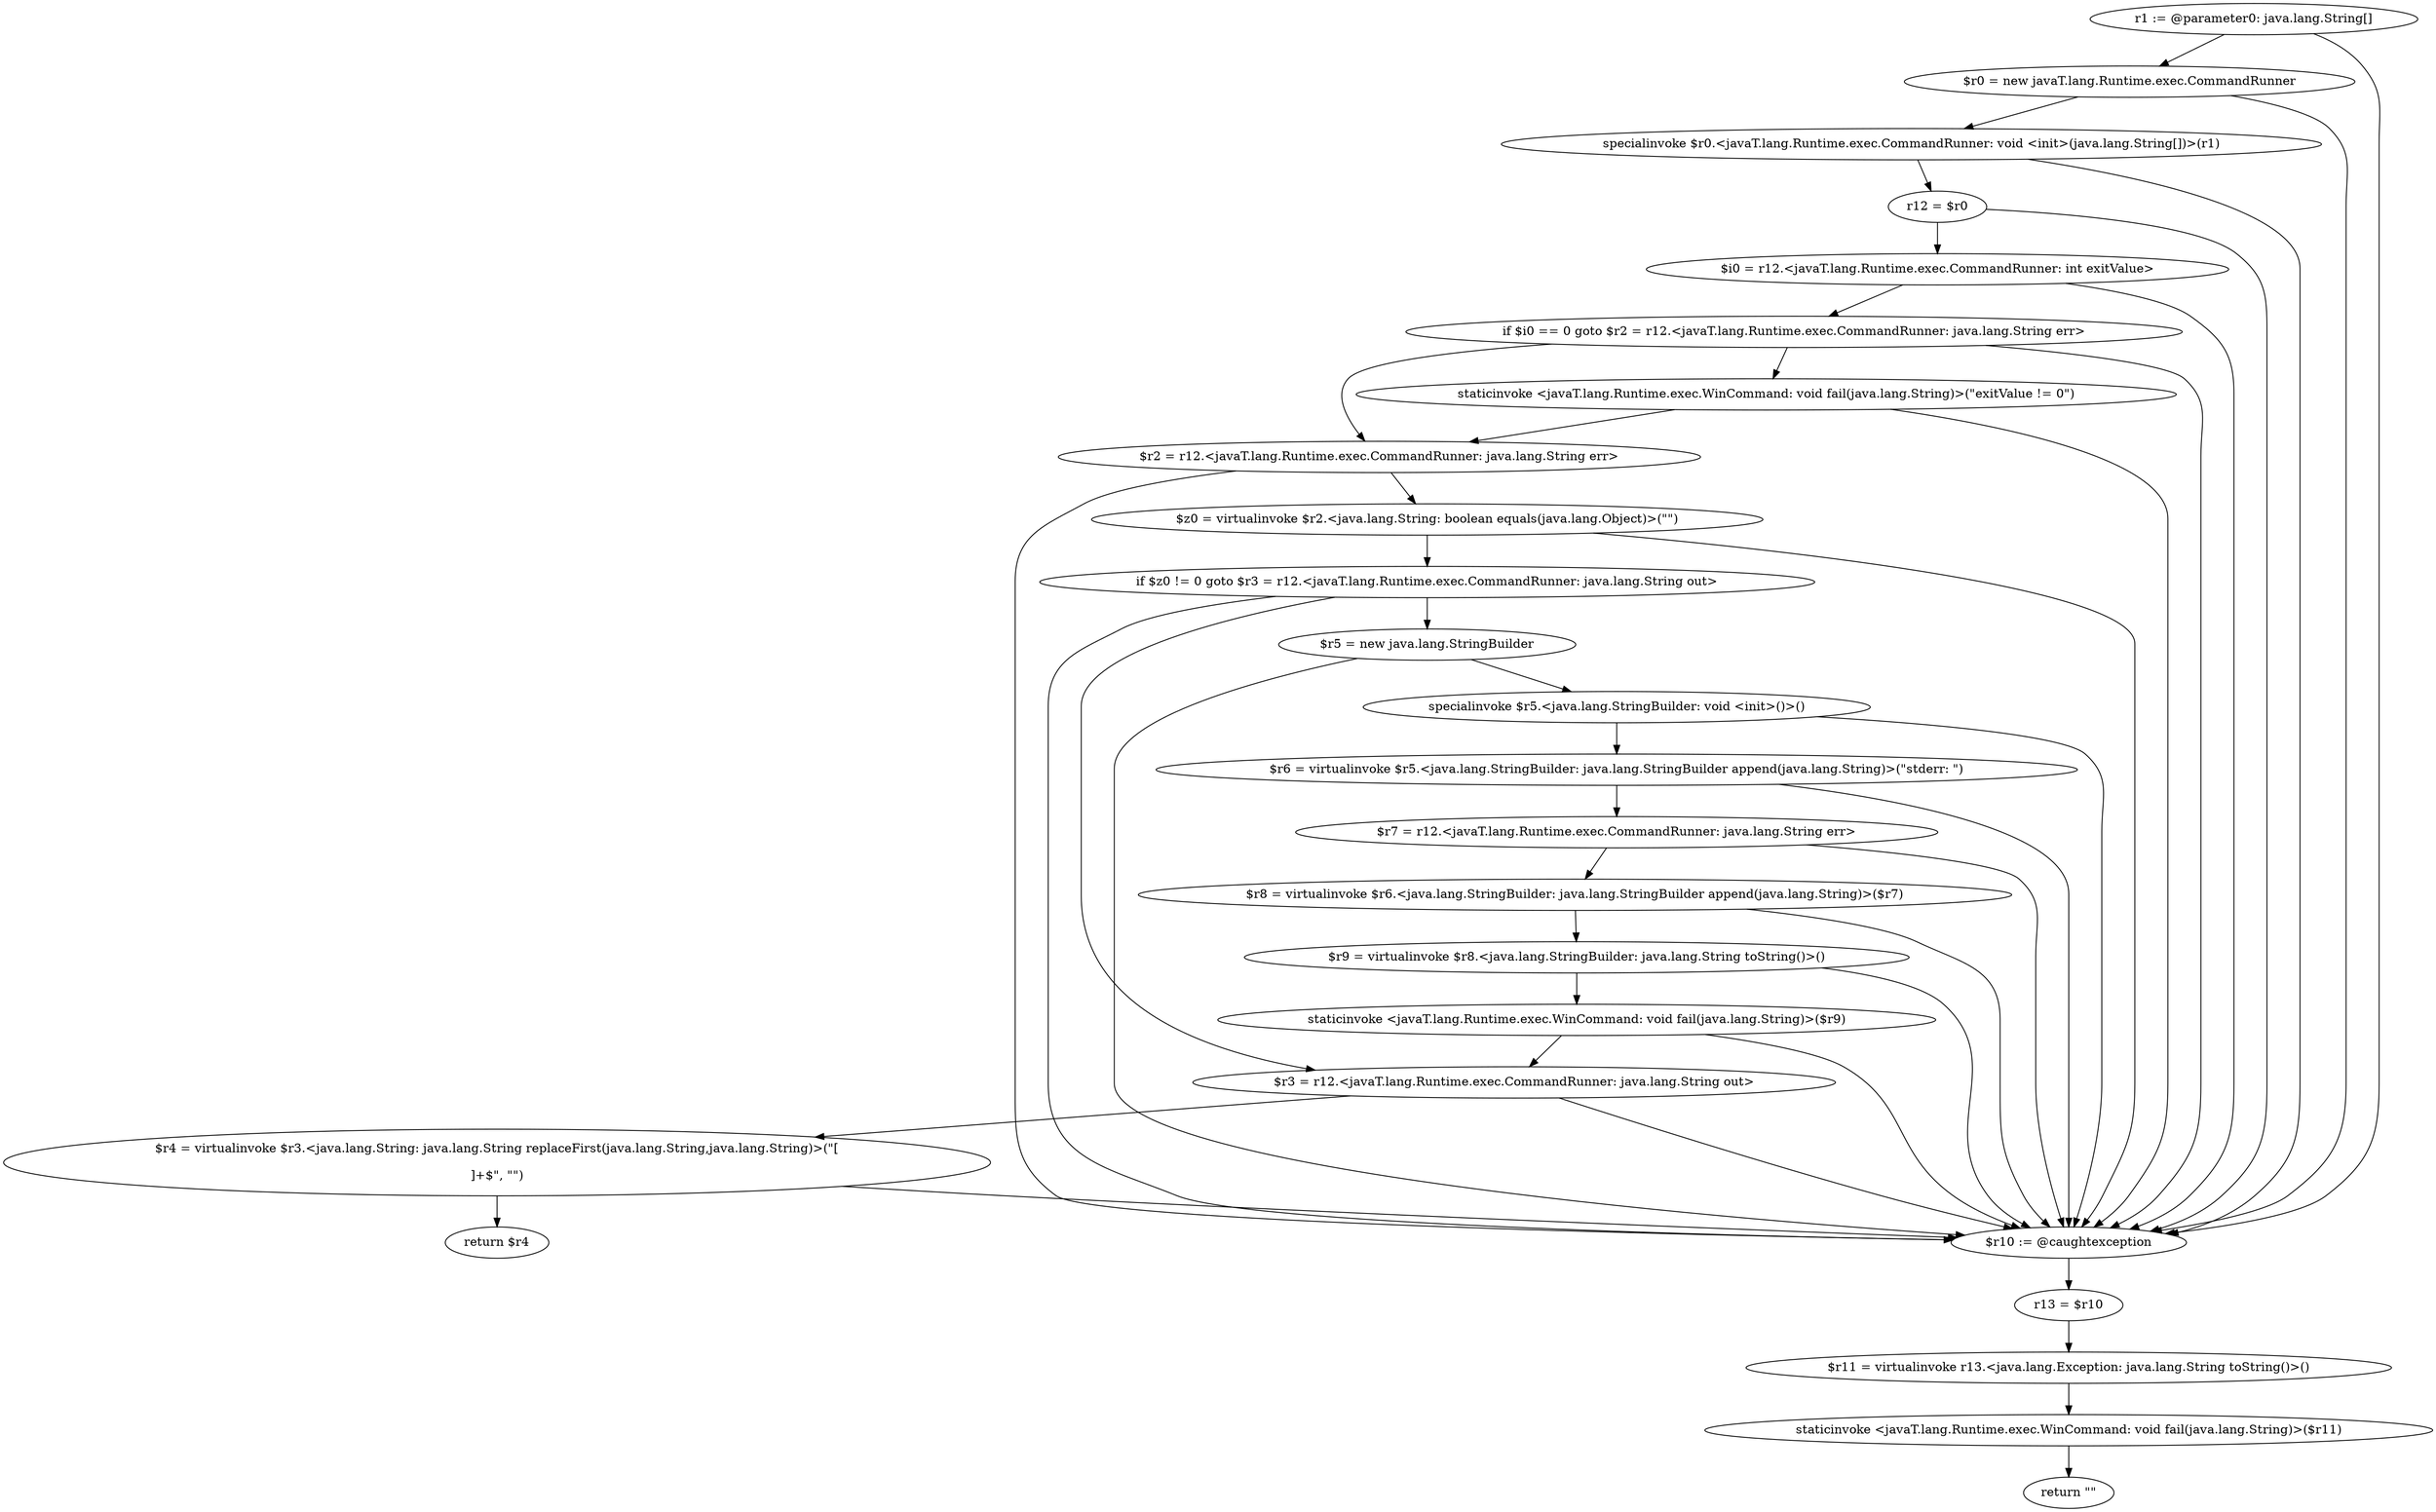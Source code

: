 digraph "unitGraph" {
    "r1 := @parameter0: java.lang.String[]"
    "$r0 = new javaT.lang.Runtime.exec.CommandRunner"
    "specialinvoke $r0.<javaT.lang.Runtime.exec.CommandRunner: void <init>(java.lang.String[])>(r1)"
    "r12 = $r0"
    "$i0 = r12.<javaT.lang.Runtime.exec.CommandRunner: int exitValue>"
    "if $i0 == 0 goto $r2 = r12.<javaT.lang.Runtime.exec.CommandRunner: java.lang.String err>"
    "staticinvoke <javaT.lang.Runtime.exec.WinCommand: void fail(java.lang.String)>(\"exitValue != 0\")"
    "$r2 = r12.<javaT.lang.Runtime.exec.CommandRunner: java.lang.String err>"
    "$z0 = virtualinvoke $r2.<java.lang.String: boolean equals(java.lang.Object)>(\"\")"
    "if $z0 != 0 goto $r3 = r12.<javaT.lang.Runtime.exec.CommandRunner: java.lang.String out>"
    "$r5 = new java.lang.StringBuilder"
    "specialinvoke $r5.<java.lang.StringBuilder: void <init>()>()"
    "$r6 = virtualinvoke $r5.<java.lang.StringBuilder: java.lang.StringBuilder append(java.lang.String)>(\"stderr: \")"
    "$r7 = r12.<javaT.lang.Runtime.exec.CommandRunner: java.lang.String err>"
    "$r8 = virtualinvoke $r6.<java.lang.StringBuilder: java.lang.StringBuilder append(java.lang.String)>($r7)"
    "$r9 = virtualinvoke $r8.<java.lang.StringBuilder: java.lang.String toString()>()"
    "staticinvoke <javaT.lang.Runtime.exec.WinCommand: void fail(java.lang.String)>($r9)"
    "$r3 = r12.<javaT.lang.Runtime.exec.CommandRunner: java.lang.String out>"
    "$r4 = virtualinvoke $r3.<java.lang.String: java.lang.String replaceFirst(java.lang.String,java.lang.String)>(\"[\r\n]+$\", \"\")"
    "return $r4"
    "$r10 := @caughtexception"
    "r13 = $r10"
    "$r11 = virtualinvoke r13.<java.lang.Exception: java.lang.String toString()>()"
    "staticinvoke <javaT.lang.Runtime.exec.WinCommand: void fail(java.lang.String)>($r11)"
    "return \"\""
    "r1 := @parameter0: java.lang.String[]"->"$r0 = new javaT.lang.Runtime.exec.CommandRunner";
    "r1 := @parameter0: java.lang.String[]"->"$r10 := @caughtexception";
    "$r0 = new javaT.lang.Runtime.exec.CommandRunner"->"specialinvoke $r0.<javaT.lang.Runtime.exec.CommandRunner: void <init>(java.lang.String[])>(r1)";
    "$r0 = new javaT.lang.Runtime.exec.CommandRunner"->"$r10 := @caughtexception";
    "specialinvoke $r0.<javaT.lang.Runtime.exec.CommandRunner: void <init>(java.lang.String[])>(r1)"->"r12 = $r0";
    "specialinvoke $r0.<javaT.lang.Runtime.exec.CommandRunner: void <init>(java.lang.String[])>(r1)"->"$r10 := @caughtexception";
    "r12 = $r0"->"$i0 = r12.<javaT.lang.Runtime.exec.CommandRunner: int exitValue>";
    "r12 = $r0"->"$r10 := @caughtexception";
    "$i0 = r12.<javaT.lang.Runtime.exec.CommandRunner: int exitValue>"->"if $i0 == 0 goto $r2 = r12.<javaT.lang.Runtime.exec.CommandRunner: java.lang.String err>";
    "$i0 = r12.<javaT.lang.Runtime.exec.CommandRunner: int exitValue>"->"$r10 := @caughtexception";
    "if $i0 == 0 goto $r2 = r12.<javaT.lang.Runtime.exec.CommandRunner: java.lang.String err>"->"staticinvoke <javaT.lang.Runtime.exec.WinCommand: void fail(java.lang.String)>(\"exitValue != 0\")";
    "if $i0 == 0 goto $r2 = r12.<javaT.lang.Runtime.exec.CommandRunner: java.lang.String err>"->"$r2 = r12.<javaT.lang.Runtime.exec.CommandRunner: java.lang.String err>";
    "if $i0 == 0 goto $r2 = r12.<javaT.lang.Runtime.exec.CommandRunner: java.lang.String err>"->"$r10 := @caughtexception";
    "staticinvoke <javaT.lang.Runtime.exec.WinCommand: void fail(java.lang.String)>(\"exitValue != 0\")"->"$r2 = r12.<javaT.lang.Runtime.exec.CommandRunner: java.lang.String err>";
    "staticinvoke <javaT.lang.Runtime.exec.WinCommand: void fail(java.lang.String)>(\"exitValue != 0\")"->"$r10 := @caughtexception";
    "$r2 = r12.<javaT.lang.Runtime.exec.CommandRunner: java.lang.String err>"->"$z0 = virtualinvoke $r2.<java.lang.String: boolean equals(java.lang.Object)>(\"\")";
    "$r2 = r12.<javaT.lang.Runtime.exec.CommandRunner: java.lang.String err>"->"$r10 := @caughtexception";
    "$z0 = virtualinvoke $r2.<java.lang.String: boolean equals(java.lang.Object)>(\"\")"->"if $z0 != 0 goto $r3 = r12.<javaT.lang.Runtime.exec.CommandRunner: java.lang.String out>";
    "$z0 = virtualinvoke $r2.<java.lang.String: boolean equals(java.lang.Object)>(\"\")"->"$r10 := @caughtexception";
    "if $z0 != 0 goto $r3 = r12.<javaT.lang.Runtime.exec.CommandRunner: java.lang.String out>"->"$r5 = new java.lang.StringBuilder";
    "if $z0 != 0 goto $r3 = r12.<javaT.lang.Runtime.exec.CommandRunner: java.lang.String out>"->"$r3 = r12.<javaT.lang.Runtime.exec.CommandRunner: java.lang.String out>";
    "if $z0 != 0 goto $r3 = r12.<javaT.lang.Runtime.exec.CommandRunner: java.lang.String out>"->"$r10 := @caughtexception";
    "$r5 = new java.lang.StringBuilder"->"specialinvoke $r5.<java.lang.StringBuilder: void <init>()>()";
    "$r5 = new java.lang.StringBuilder"->"$r10 := @caughtexception";
    "specialinvoke $r5.<java.lang.StringBuilder: void <init>()>()"->"$r6 = virtualinvoke $r5.<java.lang.StringBuilder: java.lang.StringBuilder append(java.lang.String)>(\"stderr: \")";
    "specialinvoke $r5.<java.lang.StringBuilder: void <init>()>()"->"$r10 := @caughtexception";
    "$r6 = virtualinvoke $r5.<java.lang.StringBuilder: java.lang.StringBuilder append(java.lang.String)>(\"stderr: \")"->"$r7 = r12.<javaT.lang.Runtime.exec.CommandRunner: java.lang.String err>";
    "$r6 = virtualinvoke $r5.<java.lang.StringBuilder: java.lang.StringBuilder append(java.lang.String)>(\"stderr: \")"->"$r10 := @caughtexception";
    "$r7 = r12.<javaT.lang.Runtime.exec.CommandRunner: java.lang.String err>"->"$r8 = virtualinvoke $r6.<java.lang.StringBuilder: java.lang.StringBuilder append(java.lang.String)>($r7)";
    "$r7 = r12.<javaT.lang.Runtime.exec.CommandRunner: java.lang.String err>"->"$r10 := @caughtexception";
    "$r8 = virtualinvoke $r6.<java.lang.StringBuilder: java.lang.StringBuilder append(java.lang.String)>($r7)"->"$r9 = virtualinvoke $r8.<java.lang.StringBuilder: java.lang.String toString()>()";
    "$r8 = virtualinvoke $r6.<java.lang.StringBuilder: java.lang.StringBuilder append(java.lang.String)>($r7)"->"$r10 := @caughtexception";
    "$r9 = virtualinvoke $r8.<java.lang.StringBuilder: java.lang.String toString()>()"->"staticinvoke <javaT.lang.Runtime.exec.WinCommand: void fail(java.lang.String)>($r9)";
    "$r9 = virtualinvoke $r8.<java.lang.StringBuilder: java.lang.String toString()>()"->"$r10 := @caughtexception";
    "staticinvoke <javaT.lang.Runtime.exec.WinCommand: void fail(java.lang.String)>($r9)"->"$r3 = r12.<javaT.lang.Runtime.exec.CommandRunner: java.lang.String out>";
    "staticinvoke <javaT.lang.Runtime.exec.WinCommand: void fail(java.lang.String)>($r9)"->"$r10 := @caughtexception";
    "$r3 = r12.<javaT.lang.Runtime.exec.CommandRunner: java.lang.String out>"->"$r4 = virtualinvoke $r3.<java.lang.String: java.lang.String replaceFirst(java.lang.String,java.lang.String)>(\"[\r\n]+$\", \"\")";
    "$r3 = r12.<javaT.lang.Runtime.exec.CommandRunner: java.lang.String out>"->"$r10 := @caughtexception";
    "$r4 = virtualinvoke $r3.<java.lang.String: java.lang.String replaceFirst(java.lang.String,java.lang.String)>(\"[\r\n]+$\", \"\")"->"return $r4";
    "$r4 = virtualinvoke $r3.<java.lang.String: java.lang.String replaceFirst(java.lang.String,java.lang.String)>(\"[\r\n]+$\", \"\")"->"$r10 := @caughtexception";
    "$r10 := @caughtexception"->"r13 = $r10";
    "r13 = $r10"->"$r11 = virtualinvoke r13.<java.lang.Exception: java.lang.String toString()>()";
    "$r11 = virtualinvoke r13.<java.lang.Exception: java.lang.String toString()>()"->"staticinvoke <javaT.lang.Runtime.exec.WinCommand: void fail(java.lang.String)>($r11)";
    "staticinvoke <javaT.lang.Runtime.exec.WinCommand: void fail(java.lang.String)>($r11)"->"return \"\"";
}
